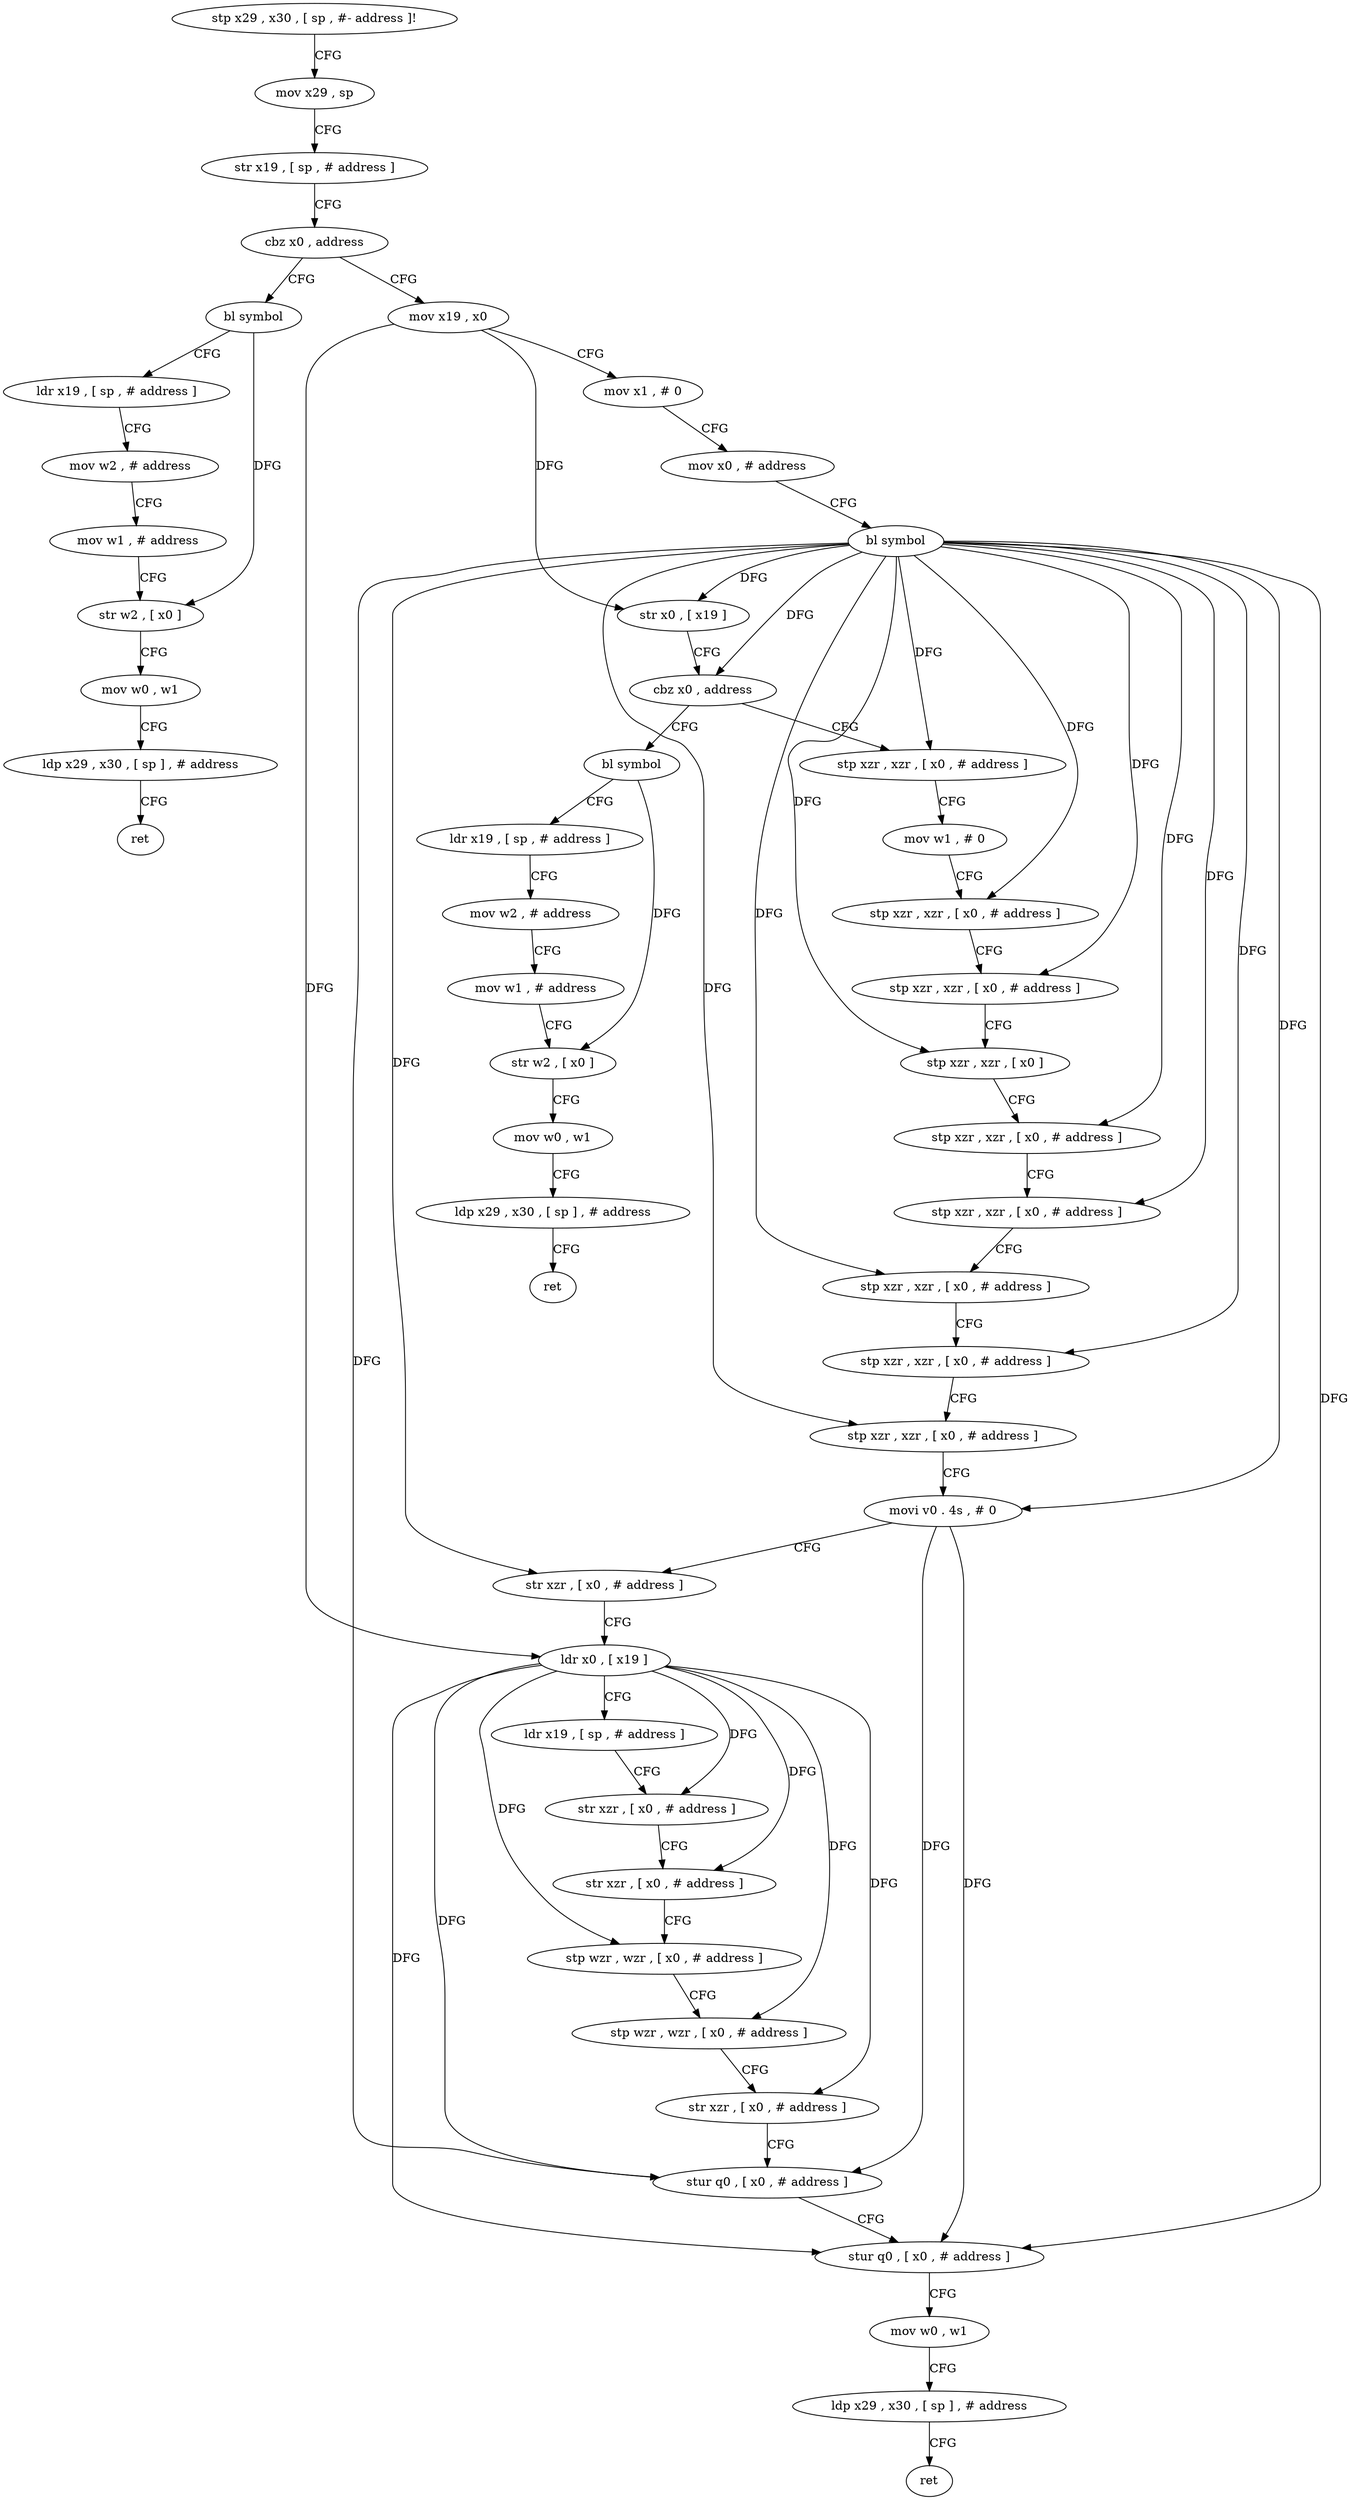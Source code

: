 digraph "func" {
"129464" [label = "stp x29 , x30 , [ sp , #- address ]!" ]
"129468" [label = "mov x29 , sp" ]
"129472" [label = "str x19 , [ sp , # address ]" ]
"129476" [label = "cbz x0 , address" ]
"129600" [label = "bl symbol" ]
"129480" [label = "mov x19 , x0" ]
"129604" [label = "ldr x19 , [ sp , # address ]" ]
"129608" [label = "mov w2 , # address" ]
"129612" [label = "mov w1 , # address" ]
"129616" [label = "str w2 , [ x0 ]" ]
"129620" [label = "mov w0 , w1" ]
"129624" [label = "ldp x29 , x30 , [ sp ] , # address" ]
"129628" [label = "ret" ]
"129484" [label = "mov x1 , # 0" ]
"129488" [label = "mov x0 , # address" ]
"129492" [label = "bl symbol" ]
"129496" [label = "str x0 , [ x19 ]" ]
"129500" [label = "cbz x0 , address" ]
"129632" [label = "bl symbol" ]
"129504" [label = "stp xzr , xzr , [ x0 , # address ]" ]
"129636" [label = "ldr x19 , [ sp , # address ]" ]
"129640" [label = "mov w2 , # address" ]
"129644" [label = "mov w1 , # address" ]
"129648" [label = "str w2 , [ x0 ]" ]
"129652" [label = "mov w0 , w1" ]
"129656" [label = "ldp x29 , x30 , [ sp ] , # address" ]
"129660" [label = "ret" ]
"129508" [label = "mov w1 , # 0" ]
"129512" [label = "stp xzr , xzr , [ x0 , # address ]" ]
"129516" [label = "stp xzr , xzr , [ x0 , # address ]" ]
"129520" [label = "stp xzr , xzr , [ x0 ]" ]
"129524" [label = "stp xzr , xzr , [ x0 , # address ]" ]
"129528" [label = "stp xzr , xzr , [ x0 , # address ]" ]
"129532" [label = "stp xzr , xzr , [ x0 , # address ]" ]
"129536" [label = "stp xzr , xzr , [ x0 , # address ]" ]
"129540" [label = "stp xzr , xzr , [ x0 , # address ]" ]
"129544" [label = "movi v0 . 4s , # 0" ]
"129548" [label = "str xzr , [ x0 , # address ]" ]
"129552" [label = "ldr x0 , [ x19 ]" ]
"129556" [label = "ldr x19 , [ sp , # address ]" ]
"129560" [label = "str xzr , [ x0 , # address ]" ]
"129564" [label = "str xzr , [ x0 , # address ]" ]
"129568" [label = "stp wzr , wzr , [ x0 , # address ]" ]
"129572" [label = "stp wzr , wzr , [ x0 , # address ]" ]
"129576" [label = "str xzr , [ x0 , # address ]" ]
"129580" [label = "stur q0 , [ x0 , # address ]" ]
"129584" [label = "stur q0 , [ x0 , # address ]" ]
"129588" [label = "mov w0 , w1" ]
"129592" [label = "ldp x29 , x30 , [ sp ] , # address" ]
"129596" [label = "ret" ]
"129464" -> "129468" [ label = "CFG" ]
"129468" -> "129472" [ label = "CFG" ]
"129472" -> "129476" [ label = "CFG" ]
"129476" -> "129600" [ label = "CFG" ]
"129476" -> "129480" [ label = "CFG" ]
"129600" -> "129604" [ label = "CFG" ]
"129600" -> "129616" [ label = "DFG" ]
"129480" -> "129484" [ label = "CFG" ]
"129480" -> "129496" [ label = "DFG" ]
"129480" -> "129552" [ label = "DFG" ]
"129604" -> "129608" [ label = "CFG" ]
"129608" -> "129612" [ label = "CFG" ]
"129612" -> "129616" [ label = "CFG" ]
"129616" -> "129620" [ label = "CFG" ]
"129620" -> "129624" [ label = "CFG" ]
"129624" -> "129628" [ label = "CFG" ]
"129484" -> "129488" [ label = "CFG" ]
"129488" -> "129492" [ label = "CFG" ]
"129492" -> "129496" [ label = "DFG" ]
"129492" -> "129500" [ label = "DFG" ]
"129492" -> "129504" [ label = "DFG" ]
"129492" -> "129512" [ label = "DFG" ]
"129492" -> "129516" [ label = "DFG" ]
"129492" -> "129520" [ label = "DFG" ]
"129492" -> "129524" [ label = "DFG" ]
"129492" -> "129528" [ label = "DFG" ]
"129492" -> "129532" [ label = "DFG" ]
"129492" -> "129536" [ label = "DFG" ]
"129492" -> "129540" [ label = "DFG" ]
"129492" -> "129548" [ label = "DFG" ]
"129492" -> "129544" [ label = "DFG" ]
"129492" -> "129580" [ label = "DFG" ]
"129492" -> "129584" [ label = "DFG" ]
"129496" -> "129500" [ label = "CFG" ]
"129500" -> "129632" [ label = "CFG" ]
"129500" -> "129504" [ label = "CFG" ]
"129632" -> "129636" [ label = "CFG" ]
"129632" -> "129648" [ label = "DFG" ]
"129504" -> "129508" [ label = "CFG" ]
"129636" -> "129640" [ label = "CFG" ]
"129640" -> "129644" [ label = "CFG" ]
"129644" -> "129648" [ label = "CFG" ]
"129648" -> "129652" [ label = "CFG" ]
"129652" -> "129656" [ label = "CFG" ]
"129656" -> "129660" [ label = "CFG" ]
"129508" -> "129512" [ label = "CFG" ]
"129512" -> "129516" [ label = "CFG" ]
"129516" -> "129520" [ label = "CFG" ]
"129520" -> "129524" [ label = "CFG" ]
"129524" -> "129528" [ label = "CFG" ]
"129528" -> "129532" [ label = "CFG" ]
"129532" -> "129536" [ label = "CFG" ]
"129536" -> "129540" [ label = "CFG" ]
"129540" -> "129544" [ label = "CFG" ]
"129544" -> "129548" [ label = "CFG" ]
"129544" -> "129580" [ label = "DFG" ]
"129544" -> "129584" [ label = "DFG" ]
"129548" -> "129552" [ label = "CFG" ]
"129552" -> "129556" [ label = "CFG" ]
"129552" -> "129560" [ label = "DFG" ]
"129552" -> "129564" [ label = "DFG" ]
"129552" -> "129568" [ label = "DFG" ]
"129552" -> "129572" [ label = "DFG" ]
"129552" -> "129576" [ label = "DFG" ]
"129552" -> "129580" [ label = "DFG" ]
"129552" -> "129584" [ label = "DFG" ]
"129556" -> "129560" [ label = "CFG" ]
"129560" -> "129564" [ label = "CFG" ]
"129564" -> "129568" [ label = "CFG" ]
"129568" -> "129572" [ label = "CFG" ]
"129572" -> "129576" [ label = "CFG" ]
"129576" -> "129580" [ label = "CFG" ]
"129580" -> "129584" [ label = "CFG" ]
"129584" -> "129588" [ label = "CFG" ]
"129588" -> "129592" [ label = "CFG" ]
"129592" -> "129596" [ label = "CFG" ]
}
